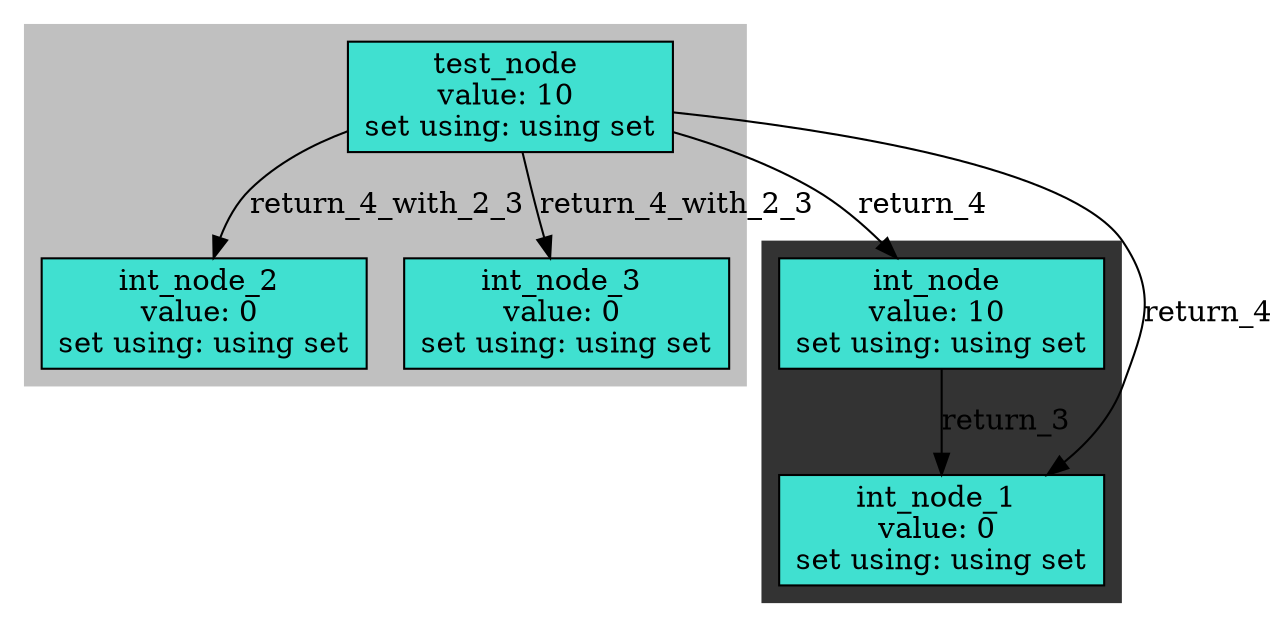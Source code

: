 digraph G {
subgraph Gtest_node {
test_node[label="test_node \nvalue: 10 \nset using: using set",shape="rectangle",style=filled,fillcolor="turquoise"];
}subgraph cluster0 {
style=filled;
color=grey;
int_node_2[label="int_node_2 \nvalue: 0 \nset using: using set",shape="rectangle",style=filled,fillcolor="turquoise"];
test_node->int_node_2[label="return_4_with_2_3"];
int_node_3[label="int_node_3 \nvalue: 0 \nset using: using set",shape="rectangle",style=filled,fillcolor="turquoise"];
test_node->int_node_3[label="return_4_with_2_3"];
}
subgraph cluster2 {
style=filled;
color=grey20;
int_node[label="int_node \nvalue: 10 \nset using: using set",shape="rectangle",style=filled,fillcolor="turquoise"];
test_node->int_node[label="return_4"];
int_node_1[label="int_node_1 \nvalue: 0 \nset using: using set",shape="rectangle",style=filled,fillcolor="turquoise"];
test_node->int_node_1[label="return_4"];
}
subgraph Gint_node_2 {
}subgraph Gint_node_3 {
}subgraph Gint_node {
}subgraph cluster4 {
style=filled;
color=grey40;
int_node->int_node_1[label="return_3"];
}
subgraph Gint_node_1 {
}subgraph Gint_node_1 {
}}
